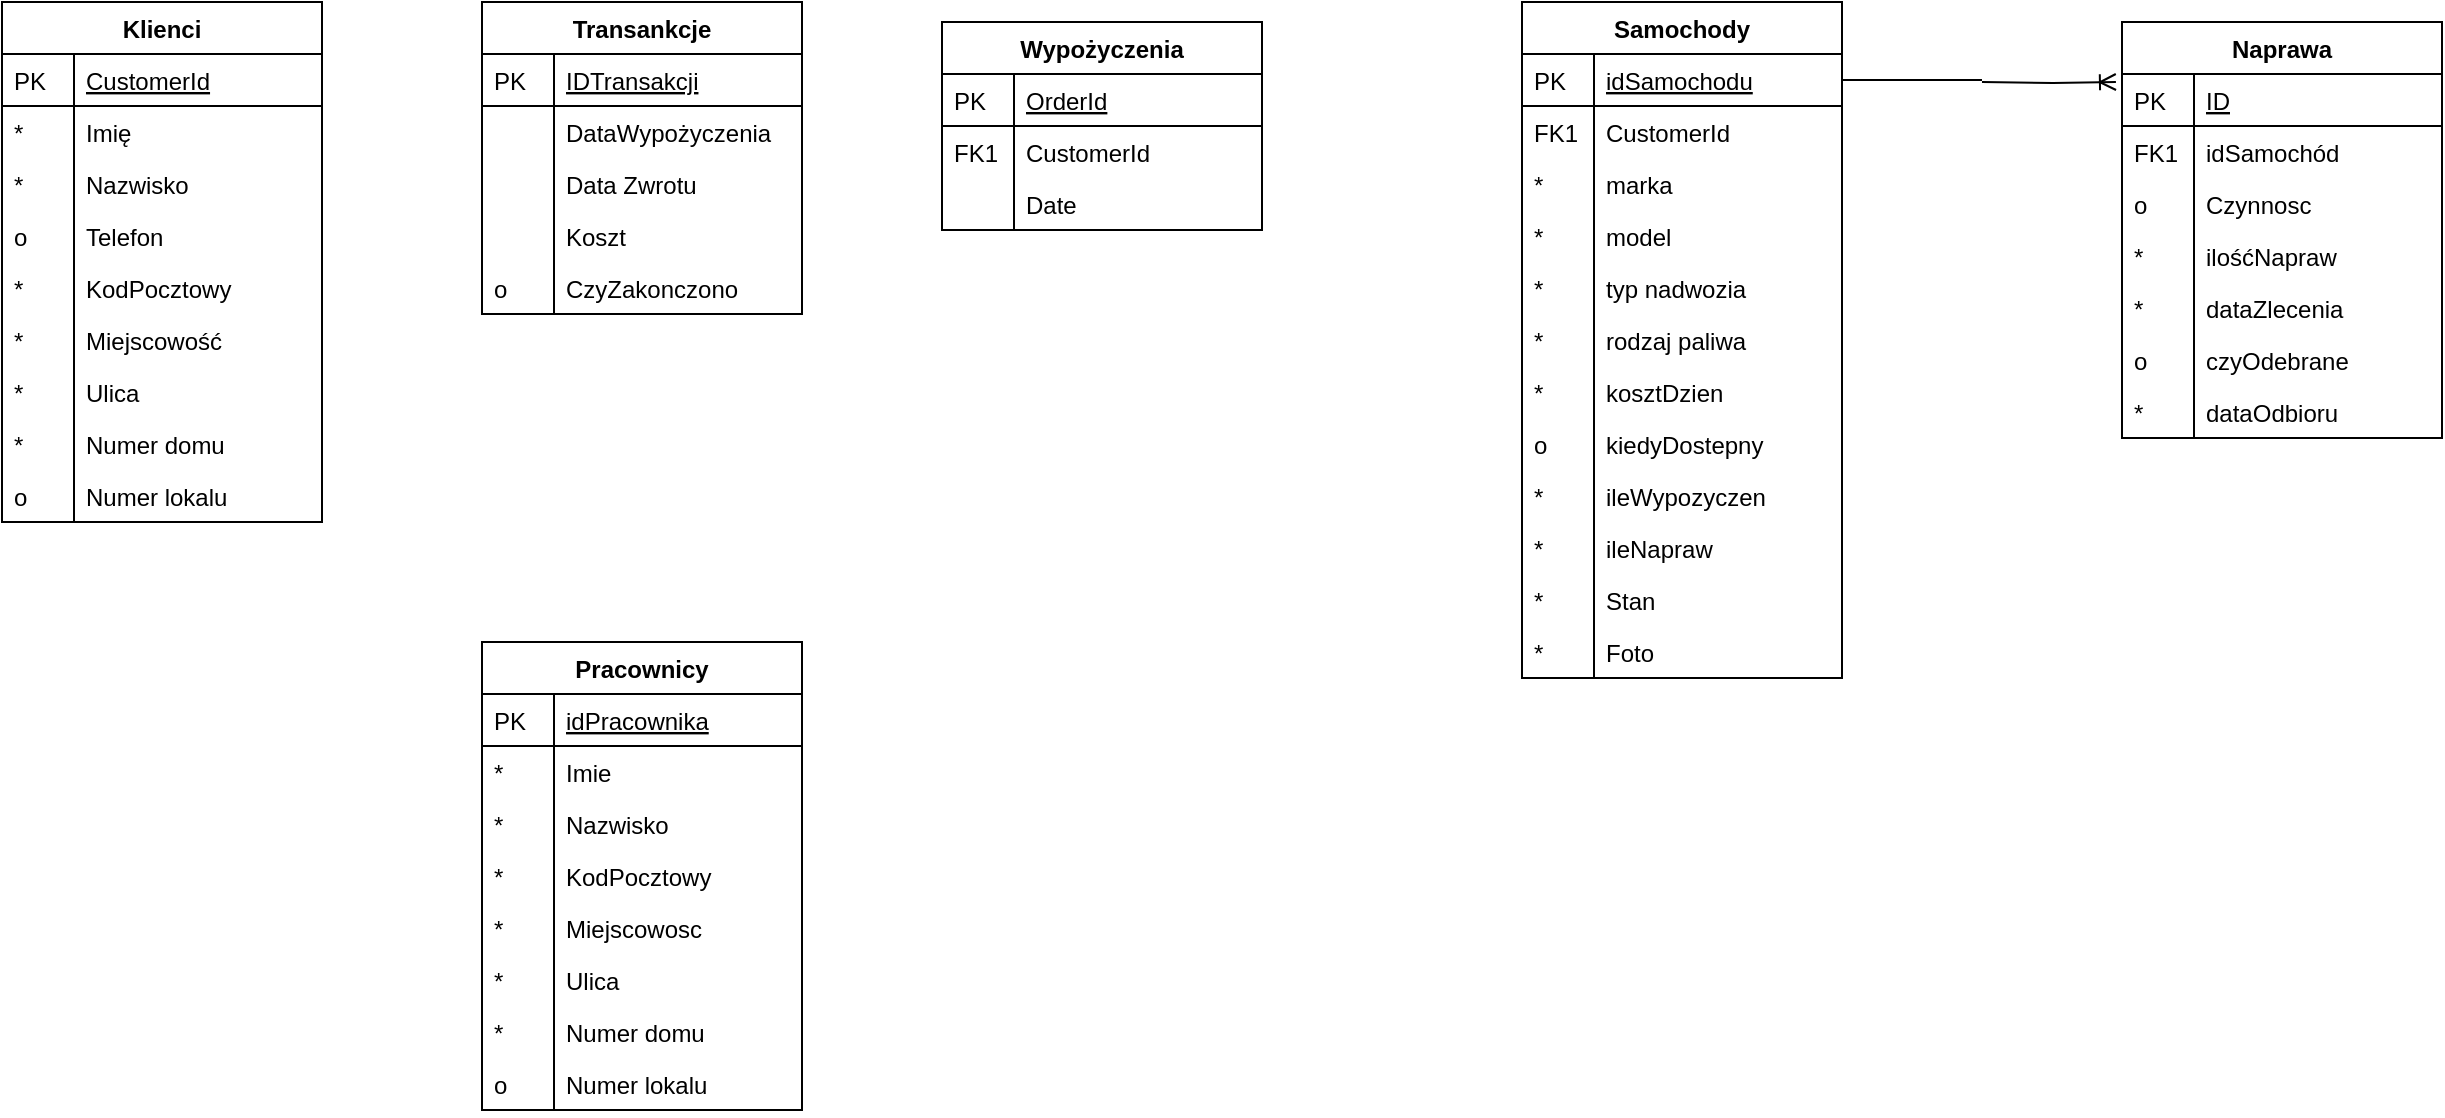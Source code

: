 <mxfile version="12.8.1" type="github"><diagram id="C5RBs43oDa-KdzZeNtuy" name="Page-1"><mxGraphModel dx="2370" dy="1242" grid="1" gridSize="10" guides="1" tooltips="1" connect="1" arrows="1" fold="1" page="1" pageScale="1" pageWidth="827" pageHeight="1169" math="0" shadow="0"><root><mxCell id="WIyWlLk6GJQsqaUBKTNV-0"/><mxCell id="WIyWlLk6GJQsqaUBKTNV-1" parent="WIyWlLk6GJQsqaUBKTNV-0"/><mxCell id="zkfFHV4jXpPFQw0GAbJ--51" value="Klienci" style="swimlane;fontStyle=1;childLayout=stackLayout;horizontal=1;startSize=26;horizontalStack=0;resizeParent=1;resizeLast=0;collapsible=1;marginBottom=0;rounded=0;shadow=0;strokeWidth=1;" parent="WIyWlLk6GJQsqaUBKTNV-1" vertex="1"><mxGeometry x="160" y="120" width="160" height="260" as="geometry"><mxRectangle x="20" y="80" width="160" height="26" as="alternateBounds"/></mxGeometry></mxCell><mxCell id="zkfFHV4jXpPFQw0GAbJ--52" value="CustomerId" style="shape=partialRectangle;top=0;left=0;right=0;bottom=1;align=left;verticalAlign=top;fillColor=none;spacingLeft=40;spacingRight=4;overflow=hidden;rotatable=0;points=[[0,0.5],[1,0.5]];portConstraint=eastwest;dropTarget=0;rounded=0;shadow=0;strokeWidth=1;fontStyle=4" parent="zkfFHV4jXpPFQw0GAbJ--51" vertex="1"><mxGeometry y="26" width="160" height="26" as="geometry"/></mxCell><mxCell id="zkfFHV4jXpPFQw0GAbJ--53" value="PK" style="shape=partialRectangle;top=0;left=0;bottom=0;fillColor=none;align=left;verticalAlign=top;spacingLeft=4;spacingRight=4;overflow=hidden;rotatable=0;points=[];portConstraint=eastwest;part=1;" parent="zkfFHV4jXpPFQw0GAbJ--52" vertex="1" connectable="0"><mxGeometry width="36" height="26" as="geometry"/></mxCell><mxCell id="zkfFHV4jXpPFQw0GAbJ--54" value="Imię&#10;" style="shape=partialRectangle;top=0;left=0;right=0;bottom=0;align=left;verticalAlign=top;fillColor=none;spacingLeft=40;spacingRight=4;overflow=hidden;rotatable=0;points=[[0,0.5],[1,0.5]];portConstraint=eastwest;dropTarget=0;rounded=0;shadow=0;strokeWidth=1;" parent="zkfFHV4jXpPFQw0GAbJ--51" vertex="1"><mxGeometry y="52" width="160" height="26" as="geometry"/></mxCell><mxCell id="zkfFHV4jXpPFQw0GAbJ--55" value="*" style="shape=partialRectangle;top=0;left=0;bottom=0;fillColor=none;align=left;verticalAlign=top;spacingLeft=4;spacingRight=4;overflow=hidden;rotatable=0;points=[];portConstraint=eastwest;part=1;" parent="zkfFHV4jXpPFQw0GAbJ--54" vertex="1" connectable="0"><mxGeometry width="36" height="26" as="geometry"/></mxCell><mxCell id="JCqGJ7-jf2H65FefX8HA-58" value="Nazwisko" style="shape=partialRectangle;top=0;left=0;right=0;bottom=0;align=left;verticalAlign=top;fillColor=none;spacingLeft=40;spacingRight=4;overflow=hidden;rotatable=0;points=[[0,0.5],[1,0.5]];portConstraint=eastwest;dropTarget=0;rounded=0;shadow=0;strokeWidth=1;" vertex="1" parent="zkfFHV4jXpPFQw0GAbJ--51"><mxGeometry y="78" width="160" height="26" as="geometry"/></mxCell><mxCell id="JCqGJ7-jf2H65FefX8HA-59" value="*" style="shape=partialRectangle;top=0;left=0;bottom=0;fillColor=none;align=left;verticalAlign=top;spacingLeft=4;spacingRight=4;overflow=hidden;rotatable=0;points=[];portConstraint=eastwest;part=1;" vertex="1" connectable="0" parent="JCqGJ7-jf2H65FefX8HA-58"><mxGeometry width="36" height="26" as="geometry"/></mxCell><mxCell id="JCqGJ7-jf2H65FefX8HA-60" value="Telefon" style="shape=partialRectangle;top=0;left=0;right=0;bottom=0;align=left;verticalAlign=top;fillColor=none;spacingLeft=40;spacingRight=4;overflow=hidden;rotatable=0;points=[[0,0.5],[1,0.5]];portConstraint=eastwest;dropTarget=0;rounded=0;shadow=0;strokeWidth=1;" vertex="1" parent="zkfFHV4jXpPFQw0GAbJ--51"><mxGeometry y="104" width="160" height="26" as="geometry"/></mxCell><mxCell id="JCqGJ7-jf2H65FefX8HA-61" value="o" style="shape=partialRectangle;top=0;left=0;bottom=0;fillColor=none;align=left;verticalAlign=top;spacingLeft=4;spacingRight=4;overflow=hidden;rotatable=0;points=[];portConstraint=eastwest;part=1;" vertex="1" connectable="0" parent="JCqGJ7-jf2H65FefX8HA-60"><mxGeometry width="36" height="26" as="geometry"/></mxCell><mxCell id="JCqGJ7-jf2H65FefX8HA-62" value="KodPocztowy" style="shape=partialRectangle;top=0;left=0;right=0;bottom=0;align=left;verticalAlign=top;fillColor=none;spacingLeft=40;spacingRight=4;overflow=hidden;rotatable=0;points=[[0,0.5],[1,0.5]];portConstraint=eastwest;dropTarget=0;rounded=0;shadow=0;strokeWidth=1;" vertex="1" parent="zkfFHV4jXpPFQw0GAbJ--51"><mxGeometry y="130" width="160" height="26" as="geometry"/></mxCell><mxCell id="JCqGJ7-jf2H65FefX8HA-63" value="*" style="shape=partialRectangle;top=0;left=0;bottom=0;fillColor=none;align=left;verticalAlign=top;spacingLeft=4;spacingRight=4;overflow=hidden;rotatable=0;points=[];portConstraint=eastwest;part=1;" vertex="1" connectable="0" parent="JCqGJ7-jf2H65FefX8HA-62"><mxGeometry width="36" height="26" as="geometry"/></mxCell><mxCell id="JCqGJ7-jf2H65FefX8HA-64" value="Miejscowość" style="shape=partialRectangle;top=0;left=0;right=0;bottom=0;align=left;verticalAlign=top;fillColor=none;spacingLeft=40;spacingRight=4;overflow=hidden;rotatable=0;points=[[0,0.5],[1,0.5]];portConstraint=eastwest;dropTarget=0;rounded=0;shadow=0;strokeWidth=1;" vertex="1" parent="zkfFHV4jXpPFQw0GAbJ--51"><mxGeometry y="156" width="160" height="26" as="geometry"/></mxCell><mxCell id="JCqGJ7-jf2H65FefX8HA-65" value="*" style="shape=partialRectangle;top=0;left=0;bottom=0;fillColor=none;align=left;verticalAlign=top;spacingLeft=4;spacingRight=4;overflow=hidden;rotatable=0;points=[];portConstraint=eastwest;part=1;" vertex="1" connectable="0" parent="JCqGJ7-jf2H65FefX8HA-64"><mxGeometry width="36" height="26" as="geometry"/></mxCell><mxCell id="JCqGJ7-jf2H65FefX8HA-66" value="Ulica" style="shape=partialRectangle;top=0;left=0;right=0;bottom=0;align=left;verticalAlign=top;fillColor=none;spacingLeft=40;spacingRight=4;overflow=hidden;rotatable=0;points=[[0,0.5],[1,0.5]];portConstraint=eastwest;dropTarget=0;rounded=0;shadow=0;strokeWidth=1;" vertex="1" parent="zkfFHV4jXpPFQw0GAbJ--51"><mxGeometry y="182" width="160" height="26" as="geometry"/></mxCell><mxCell id="JCqGJ7-jf2H65FefX8HA-67" value="*" style="shape=partialRectangle;top=0;left=0;bottom=0;fillColor=none;align=left;verticalAlign=top;spacingLeft=4;spacingRight=4;overflow=hidden;rotatable=0;points=[];portConstraint=eastwest;part=1;" vertex="1" connectable="0" parent="JCqGJ7-jf2H65FefX8HA-66"><mxGeometry width="36" height="26" as="geometry"/></mxCell><mxCell id="JCqGJ7-jf2H65FefX8HA-68" value="Numer domu" style="shape=partialRectangle;top=0;left=0;right=0;bottom=0;align=left;verticalAlign=top;fillColor=none;spacingLeft=40;spacingRight=4;overflow=hidden;rotatable=0;points=[[0,0.5],[1,0.5]];portConstraint=eastwest;dropTarget=0;rounded=0;shadow=0;strokeWidth=1;" vertex="1" parent="zkfFHV4jXpPFQw0GAbJ--51"><mxGeometry y="208" width="160" height="26" as="geometry"/></mxCell><mxCell id="JCqGJ7-jf2H65FefX8HA-69" value="*" style="shape=partialRectangle;top=0;left=0;bottom=0;fillColor=none;align=left;verticalAlign=top;spacingLeft=4;spacingRight=4;overflow=hidden;rotatable=0;points=[];portConstraint=eastwest;part=1;" vertex="1" connectable="0" parent="JCqGJ7-jf2H65FefX8HA-68"><mxGeometry width="36" height="26" as="geometry"/></mxCell><mxCell id="JCqGJ7-jf2H65FefX8HA-72" value="Numer lokalu" style="shape=partialRectangle;top=0;left=0;right=0;bottom=0;align=left;verticalAlign=top;fillColor=none;spacingLeft=40;spacingRight=4;overflow=hidden;rotatable=0;points=[[0,0.5],[1,0.5]];portConstraint=eastwest;dropTarget=0;rounded=0;shadow=0;strokeWidth=1;" vertex="1" parent="zkfFHV4jXpPFQw0GAbJ--51"><mxGeometry y="234" width="160" height="26" as="geometry"/></mxCell><mxCell id="JCqGJ7-jf2H65FefX8HA-73" value="o" style="shape=partialRectangle;top=0;left=0;bottom=0;fillColor=none;align=left;verticalAlign=top;spacingLeft=4;spacingRight=4;overflow=hidden;rotatable=0;points=[];portConstraint=eastwest;part=1;" vertex="1" connectable="0" parent="JCqGJ7-jf2H65FefX8HA-72"><mxGeometry width="36" height="26" as="geometry"/></mxCell><mxCell id="zkfFHV4jXpPFQw0GAbJ--56" value="Transankcje" style="swimlane;fontStyle=1;childLayout=stackLayout;horizontal=1;startSize=26;horizontalStack=0;resizeParent=1;resizeLast=0;collapsible=1;marginBottom=0;rounded=0;shadow=0;strokeWidth=1;" parent="WIyWlLk6GJQsqaUBKTNV-1" vertex="1"><mxGeometry x="400" y="120" width="160" height="156" as="geometry"><mxRectangle x="260" y="80" width="160" height="26" as="alternateBounds"/></mxGeometry></mxCell><mxCell id="zkfFHV4jXpPFQw0GAbJ--57" value="IDTransakcji" style="shape=partialRectangle;top=0;left=0;right=0;bottom=1;align=left;verticalAlign=top;fillColor=none;spacingLeft=40;spacingRight=4;overflow=hidden;rotatable=0;points=[[0,0.5],[1,0.5]];portConstraint=eastwest;dropTarget=0;rounded=0;shadow=0;strokeWidth=1;fontStyle=4" parent="zkfFHV4jXpPFQw0GAbJ--56" vertex="1"><mxGeometry y="26" width="160" height="26" as="geometry"/></mxCell><mxCell id="zkfFHV4jXpPFQw0GAbJ--58" value="PK" style="shape=partialRectangle;top=0;left=0;bottom=0;fillColor=none;align=left;verticalAlign=top;spacingLeft=4;spacingRight=4;overflow=hidden;rotatable=0;points=[];portConstraint=eastwest;part=1;" parent="zkfFHV4jXpPFQw0GAbJ--57" vertex="1" connectable="0"><mxGeometry width="36" height="26" as="geometry"/></mxCell><mxCell id="zkfFHV4jXpPFQw0GAbJ--59" value="DataWypożyczenia" style="shape=partialRectangle;top=0;left=0;right=0;bottom=0;align=left;verticalAlign=top;fillColor=none;spacingLeft=40;spacingRight=4;overflow=hidden;rotatable=0;points=[[0,0.5],[1,0.5]];portConstraint=eastwest;dropTarget=0;rounded=0;shadow=0;strokeWidth=1;" parent="zkfFHV4jXpPFQw0GAbJ--56" vertex="1"><mxGeometry y="52" width="160" height="26" as="geometry"/></mxCell><mxCell id="zkfFHV4jXpPFQw0GAbJ--60" value="" style="shape=partialRectangle;top=0;left=0;bottom=0;fillColor=none;align=left;verticalAlign=top;spacingLeft=4;spacingRight=4;overflow=hidden;rotatable=0;points=[];portConstraint=eastwest;part=1;" parent="zkfFHV4jXpPFQw0GAbJ--59" vertex="1" connectable="0"><mxGeometry width="36" height="26" as="geometry"/></mxCell><mxCell id="zkfFHV4jXpPFQw0GAbJ--61" value="Data Zwrotu" style="shape=partialRectangle;top=0;left=0;right=0;bottom=0;align=left;verticalAlign=top;fillColor=none;spacingLeft=40;spacingRight=4;overflow=hidden;rotatable=0;points=[[0,0.5],[1,0.5]];portConstraint=eastwest;dropTarget=0;rounded=0;shadow=0;strokeWidth=1;" parent="zkfFHV4jXpPFQw0GAbJ--56" vertex="1"><mxGeometry y="78" width="160" height="26" as="geometry"/></mxCell><mxCell id="zkfFHV4jXpPFQw0GAbJ--62" value="" style="shape=partialRectangle;top=0;left=0;bottom=0;fillColor=none;align=left;verticalAlign=top;spacingLeft=4;spacingRight=4;overflow=hidden;rotatable=0;points=[];portConstraint=eastwest;part=1;" parent="zkfFHV4jXpPFQw0GAbJ--61" vertex="1" connectable="0"><mxGeometry width="36" height="26" as="geometry"/></mxCell><mxCell id="JCqGJ7-jf2H65FefX8HA-78" value="Koszt" style="shape=partialRectangle;top=0;left=0;right=0;bottom=0;align=left;verticalAlign=top;fillColor=none;spacingLeft=40;spacingRight=4;overflow=hidden;rotatable=0;points=[[0,0.5],[1,0.5]];portConstraint=eastwest;dropTarget=0;rounded=0;shadow=0;strokeWidth=1;" vertex="1" parent="zkfFHV4jXpPFQw0GAbJ--56"><mxGeometry y="104" width="160" height="26" as="geometry"/></mxCell><mxCell id="JCqGJ7-jf2H65FefX8HA-79" value="" style="shape=partialRectangle;top=0;left=0;bottom=0;fillColor=none;align=left;verticalAlign=top;spacingLeft=4;spacingRight=4;overflow=hidden;rotatable=0;points=[];portConstraint=eastwest;part=1;" vertex="1" connectable="0" parent="JCqGJ7-jf2H65FefX8HA-78"><mxGeometry width="36" height="26" as="geometry"/></mxCell><mxCell id="JCqGJ7-jf2H65FefX8HA-80" value="CzyZakonczono" style="shape=partialRectangle;top=0;left=0;right=0;bottom=0;align=left;verticalAlign=top;fillColor=none;spacingLeft=40;spacingRight=4;overflow=hidden;rotatable=0;points=[[0,0.5],[1,0.5]];portConstraint=eastwest;dropTarget=0;rounded=0;shadow=0;strokeWidth=1;" vertex="1" parent="zkfFHV4jXpPFQw0GAbJ--56"><mxGeometry y="130" width="160" height="26" as="geometry"/></mxCell><mxCell id="JCqGJ7-jf2H65FefX8HA-81" value="o" style="shape=partialRectangle;top=0;left=0;bottom=0;fillColor=none;align=left;verticalAlign=top;spacingLeft=4;spacingRight=4;overflow=hidden;rotatable=0;points=[];portConstraint=eastwest;part=1;" vertex="1" connectable="0" parent="JCqGJ7-jf2H65FefX8HA-80"><mxGeometry width="36" height="26" as="geometry"/></mxCell><mxCell id="zkfFHV4jXpPFQw0GAbJ--64" value="Pracownicy" style="swimlane;fontStyle=1;childLayout=stackLayout;horizontal=1;startSize=26;horizontalStack=0;resizeParent=1;resizeLast=0;collapsible=1;marginBottom=0;rounded=0;shadow=0;strokeWidth=1;" parent="WIyWlLk6GJQsqaUBKTNV-1" vertex="1"><mxGeometry x="400" y="440" width="160" height="234" as="geometry"><mxRectangle x="260" y="270" width="160" height="26" as="alternateBounds"/></mxGeometry></mxCell><mxCell id="zkfFHV4jXpPFQw0GAbJ--65" value="idPracownika" style="shape=partialRectangle;top=0;left=0;right=0;bottom=1;align=left;verticalAlign=top;fillColor=none;spacingLeft=40;spacingRight=4;overflow=hidden;rotatable=0;points=[[0,0.5],[1,0.5]];portConstraint=eastwest;dropTarget=0;rounded=0;shadow=0;strokeWidth=1;fontStyle=4" parent="zkfFHV4jXpPFQw0GAbJ--64" vertex="1"><mxGeometry y="26" width="160" height="26" as="geometry"/></mxCell><mxCell id="zkfFHV4jXpPFQw0GAbJ--66" value="PK" style="shape=partialRectangle;top=0;left=0;bottom=0;fillColor=none;align=left;verticalAlign=top;spacingLeft=4;spacingRight=4;overflow=hidden;rotatable=0;points=[];portConstraint=eastwest;part=1;" parent="zkfFHV4jXpPFQw0GAbJ--65" vertex="1" connectable="0"><mxGeometry width="36" height="26" as="geometry"/></mxCell><mxCell id="zkfFHV4jXpPFQw0GAbJ--67" value="Imie" style="shape=partialRectangle;top=0;left=0;right=0;bottom=0;align=left;verticalAlign=top;fillColor=none;spacingLeft=40;spacingRight=4;overflow=hidden;rotatable=0;points=[[0,0.5],[1,0.5]];portConstraint=eastwest;dropTarget=0;rounded=0;shadow=0;strokeWidth=1;" parent="zkfFHV4jXpPFQw0GAbJ--64" vertex="1"><mxGeometry y="52" width="160" height="26" as="geometry"/></mxCell><mxCell id="zkfFHV4jXpPFQw0GAbJ--68" value="*" style="shape=partialRectangle;top=0;left=0;bottom=0;fillColor=none;align=left;verticalAlign=top;spacingLeft=4;spacingRight=4;overflow=hidden;rotatable=0;points=[];portConstraint=eastwest;part=1;" parent="zkfFHV4jXpPFQw0GAbJ--67" vertex="1" connectable="0"><mxGeometry width="36" height="26" as="geometry"/></mxCell><mxCell id="zkfFHV4jXpPFQw0GAbJ--69" value="Nazwisko" style="shape=partialRectangle;top=0;left=0;right=0;bottom=0;align=left;verticalAlign=top;fillColor=none;spacingLeft=40;spacingRight=4;overflow=hidden;rotatable=0;points=[[0,0.5],[1,0.5]];portConstraint=eastwest;dropTarget=0;rounded=0;shadow=0;strokeWidth=1;" parent="zkfFHV4jXpPFQw0GAbJ--64" vertex="1"><mxGeometry y="78" width="160" height="26" as="geometry"/></mxCell><mxCell id="zkfFHV4jXpPFQw0GAbJ--70" value="*" style="shape=partialRectangle;top=0;left=0;bottom=0;fillColor=none;align=left;verticalAlign=top;spacingLeft=4;spacingRight=4;overflow=hidden;rotatable=0;points=[];portConstraint=eastwest;part=1;" parent="zkfFHV4jXpPFQw0GAbJ--69" vertex="1" connectable="0"><mxGeometry width="36" height="26" as="geometry"/></mxCell><mxCell id="JCqGJ7-jf2H65FefX8HA-84" value="KodPocztowy" style="shape=partialRectangle;top=0;left=0;right=0;bottom=0;align=left;verticalAlign=top;fillColor=none;spacingLeft=40;spacingRight=4;overflow=hidden;rotatable=0;points=[[0,0.5],[1,0.5]];portConstraint=eastwest;dropTarget=0;rounded=0;shadow=0;strokeWidth=1;" vertex="1" parent="zkfFHV4jXpPFQw0GAbJ--64"><mxGeometry y="104" width="160" height="26" as="geometry"/></mxCell><mxCell id="JCqGJ7-jf2H65FefX8HA-85" value="*" style="shape=partialRectangle;top=0;left=0;bottom=0;fillColor=none;align=left;verticalAlign=top;spacingLeft=4;spacingRight=4;overflow=hidden;rotatable=0;points=[];portConstraint=eastwest;part=1;" vertex="1" connectable="0" parent="JCqGJ7-jf2H65FefX8HA-84"><mxGeometry width="36" height="26" as="geometry"/></mxCell><mxCell id="JCqGJ7-jf2H65FefX8HA-86" value="Miejscowosc" style="shape=partialRectangle;top=0;left=0;right=0;bottom=0;align=left;verticalAlign=top;fillColor=none;spacingLeft=40;spacingRight=4;overflow=hidden;rotatable=0;points=[[0,0.5],[1,0.5]];portConstraint=eastwest;dropTarget=0;rounded=0;shadow=0;strokeWidth=1;" vertex="1" parent="zkfFHV4jXpPFQw0GAbJ--64"><mxGeometry y="130" width="160" height="26" as="geometry"/></mxCell><mxCell id="JCqGJ7-jf2H65FefX8HA-87" value="*" style="shape=partialRectangle;top=0;left=0;bottom=0;fillColor=none;align=left;verticalAlign=top;spacingLeft=4;spacingRight=4;overflow=hidden;rotatable=0;points=[];portConstraint=eastwest;part=1;" vertex="1" connectable="0" parent="JCqGJ7-jf2H65FefX8HA-86"><mxGeometry width="36" height="26" as="geometry"/></mxCell><mxCell id="JCqGJ7-jf2H65FefX8HA-88" value="Ulica" style="shape=partialRectangle;top=0;left=0;right=0;bottom=0;align=left;verticalAlign=top;fillColor=none;spacingLeft=40;spacingRight=4;overflow=hidden;rotatable=0;points=[[0,0.5],[1,0.5]];portConstraint=eastwest;dropTarget=0;rounded=0;shadow=0;strokeWidth=1;" vertex="1" parent="zkfFHV4jXpPFQw0GAbJ--64"><mxGeometry y="156" width="160" height="26" as="geometry"/></mxCell><mxCell id="JCqGJ7-jf2H65FefX8HA-89" value="*" style="shape=partialRectangle;top=0;left=0;bottom=0;fillColor=none;align=left;verticalAlign=top;spacingLeft=4;spacingRight=4;overflow=hidden;rotatable=0;points=[];portConstraint=eastwest;part=1;" vertex="1" connectable="0" parent="JCqGJ7-jf2H65FefX8HA-88"><mxGeometry width="36" height="26" as="geometry"/></mxCell><mxCell id="JCqGJ7-jf2H65FefX8HA-90" value="Numer domu" style="shape=partialRectangle;top=0;left=0;right=0;bottom=0;align=left;verticalAlign=top;fillColor=none;spacingLeft=40;spacingRight=4;overflow=hidden;rotatable=0;points=[[0,0.5],[1,0.5]];portConstraint=eastwest;dropTarget=0;rounded=0;shadow=0;strokeWidth=1;" vertex="1" parent="zkfFHV4jXpPFQw0GAbJ--64"><mxGeometry y="182" width="160" height="26" as="geometry"/></mxCell><mxCell id="JCqGJ7-jf2H65FefX8HA-91" value="*" style="shape=partialRectangle;top=0;left=0;bottom=0;fillColor=none;align=left;verticalAlign=top;spacingLeft=4;spacingRight=4;overflow=hidden;rotatable=0;points=[];portConstraint=eastwest;part=1;" vertex="1" connectable="0" parent="JCqGJ7-jf2H65FefX8HA-90"><mxGeometry width="36" height="26" as="geometry"/></mxCell><mxCell id="JCqGJ7-jf2H65FefX8HA-92" value="Numer lokalu" style="shape=partialRectangle;top=0;left=0;right=0;bottom=0;align=left;verticalAlign=top;fillColor=none;spacingLeft=40;spacingRight=4;overflow=hidden;rotatable=0;points=[[0,0.5],[1,0.5]];portConstraint=eastwest;dropTarget=0;rounded=0;shadow=0;strokeWidth=1;" vertex="1" parent="zkfFHV4jXpPFQw0GAbJ--64"><mxGeometry y="208" width="160" height="26" as="geometry"/></mxCell><mxCell id="JCqGJ7-jf2H65FefX8HA-93" value="o" style="shape=partialRectangle;top=0;left=0;bottom=0;fillColor=none;align=left;verticalAlign=top;spacingLeft=4;spacingRight=4;overflow=hidden;rotatable=0;points=[];portConstraint=eastwest;part=1;" vertex="1" connectable="0" parent="JCqGJ7-jf2H65FefX8HA-92"><mxGeometry width="36" height="26" as="geometry"/></mxCell><mxCell id="JCqGJ7-jf2H65FefX8HA-7" value="Wypożyczenia" style="swimlane;fontStyle=1;childLayout=stackLayout;horizontal=1;startSize=26;horizontalStack=0;resizeParent=1;resizeLast=0;collapsible=1;marginBottom=0;rounded=0;shadow=0;strokeWidth=1;" vertex="1" parent="WIyWlLk6GJQsqaUBKTNV-1"><mxGeometry x="630" y="130" width="160" height="104" as="geometry"><mxRectangle x="260" y="80" width="160" height="26" as="alternateBounds"/></mxGeometry></mxCell><mxCell id="JCqGJ7-jf2H65FefX8HA-8" value="OrderId" style="shape=partialRectangle;top=0;left=0;right=0;bottom=1;align=left;verticalAlign=top;fillColor=none;spacingLeft=40;spacingRight=4;overflow=hidden;rotatable=0;points=[[0,0.5],[1,0.5]];portConstraint=eastwest;dropTarget=0;rounded=0;shadow=0;strokeWidth=1;fontStyle=4" vertex="1" parent="JCqGJ7-jf2H65FefX8HA-7"><mxGeometry y="26" width="160" height="26" as="geometry"/></mxCell><mxCell id="JCqGJ7-jf2H65FefX8HA-9" value="PK" style="shape=partialRectangle;top=0;left=0;bottom=0;fillColor=none;align=left;verticalAlign=top;spacingLeft=4;spacingRight=4;overflow=hidden;rotatable=0;points=[];portConstraint=eastwest;part=1;" vertex="1" connectable="0" parent="JCqGJ7-jf2H65FefX8HA-8"><mxGeometry width="36" height="26" as="geometry"/></mxCell><mxCell id="JCqGJ7-jf2H65FefX8HA-10" value="CustomerId" style="shape=partialRectangle;top=0;left=0;right=0;bottom=0;align=left;verticalAlign=top;fillColor=none;spacingLeft=40;spacingRight=4;overflow=hidden;rotatable=0;points=[[0,0.5],[1,0.5]];portConstraint=eastwest;dropTarget=0;rounded=0;shadow=0;strokeWidth=1;" vertex="1" parent="JCqGJ7-jf2H65FefX8HA-7"><mxGeometry y="52" width="160" height="26" as="geometry"/></mxCell><mxCell id="JCqGJ7-jf2H65FefX8HA-11" value="FK1" style="shape=partialRectangle;top=0;left=0;bottom=0;fillColor=none;align=left;verticalAlign=top;spacingLeft=4;spacingRight=4;overflow=hidden;rotatable=0;points=[];portConstraint=eastwest;part=1;" vertex="1" connectable="0" parent="JCqGJ7-jf2H65FefX8HA-10"><mxGeometry width="36" height="26" as="geometry"/></mxCell><mxCell id="JCqGJ7-jf2H65FefX8HA-12" value="Date" style="shape=partialRectangle;top=0;left=0;right=0;bottom=0;align=left;verticalAlign=top;fillColor=none;spacingLeft=40;spacingRight=4;overflow=hidden;rotatable=0;points=[[0,0.5],[1,0.5]];portConstraint=eastwest;dropTarget=0;rounded=0;shadow=0;strokeWidth=1;" vertex="1" parent="JCqGJ7-jf2H65FefX8HA-7"><mxGeometry y="78" width="160" height="26" as="geometry"/></mxCell><mxCell id="JCqGJ7-jf2H65FefX8HA-13" value="" style="shape=partialRectangle;top=0;left=0;bottom=0;fillColor=none;align=left;verticalAlign=top;spacingLeft=4;spacingRight=4;overflow=hidden;rotatable=0;points=[];portConstraint=eastwest;part=1;" vertex="1" connectable="0" parent="JCqGJ7-jf2H65FefX8HA-12"><mxGeometry width="36" height="26" as="geometry"/></mxCell><mxCell id="JCqGJ7-jf2H65FefX8HA-14" value="Samochody" style="swimlane;fontStyle=1;childLayout=stackLayout;horizontal=1;startSize=26;horizontalStack=0;resizeParent=1;resizeLast=0;collapsible=1;marginBottom=0;rounded=0;shadow=0;strokeWidth=1;" vertex="1" parent="WIyWlLk6GJQsqaUBKTNV-1"><mxGeometry x="920" y="120" width="160" height="338" as="geometry"><mxRectangle x="260" y="80" width="160" height="26" as="alternateBounds"/></mxGeometry></mxCell><mxCell id="JCqGJ7-jf2H65FefX8HA-15" value="idSamochodu" style="shape=partialRectangle;top=0;left=0;right=0;bottom=1;align=left;verticalAlign=top;fillColor=none;spacingLeft=40;spacingRight=4;overflow=hidden;rotatable=0;points=[[0,0.5],[1,0.5]];portConstraint=eastwest;dropTarget=0;rounded=0;shadow=0;strokeWidth=1;fontStyle=4" vertex="1" parent="JCqGJ7-jf2H65FefX8HA-14"><mxGeometry y="26" width="160" height="26" as="geometry"/></mxCell><mxCell id="JCqGJ7-jf2H65FefX8HA-16" value="PK" style="shape=partialRectangle;top=0;left=0;bottom=0;fillColor=none;align=left;verticalAlign=top;spacingLeft=4;spacingRight=4;overflow=hidden;rotatable=0;points=[];portConstraint=eastwest;part=1;" vertex="1" connectable="0" parent="JCqGJ7-jf2H65FefX8HA-15"><mxGeometry width="36" height="26" as="geometry"/></mxCell><mxCell id="JCqGJ7-jf2H65FefX8HA-17" value="CustomerId" style="shape=partialRectangle;top=0;left=0;right=0;bottom=0;align=left;verticalAlign=top;fillColor=none;spacingLeft=40;spacingRight=4;overflow=hidden;rotatable=0;points=[[0,0.5],[1,0.5]];portConstraint=eastwest;dropTarget=0;rounded=0;shadow=0;strokeWidth=1;" vertex="1" parent="JCqGJ7-jf2H65FefX8HA-14"><mxGeometry y="52" width="160" height="26" as="geometry"/></mxCell><mxCell id="JCqGJ7-jf2H65FefX8HA-18" value="FK1" style="shape=partialRectangle;top=0;left=0;bottom=0;fillColor=none;align=left;verticalAlign=top;spacingLeft=4;spacingRight=4;overflow=hidden;rotatable=0;points=[];portConstraint=eastwest;part=1;" vertex="1" connectable="0" parent="JCqGJ7-jf2H65FefX8HA-17"><mxGeometry width="36" height="26" as="geometry"/></mxCell><mxCell id="JCqGJ7-jf2H65FefX8HA-19" value="marka&#10;" style="shape=partialRectangle;top=0;left=0;right=0;bottom=0;align=left;verticalAlign=top;fillColor=none;spacingLeft=40;spacingRight=4;overflow=hidden;rotatable=0;points=[[0,0.5],[1,0.5]];portConstraint=eastwest;dropTarget=0;rounded=0;shadow=0;strokeWidth=1;" vertex="1" parent="JCqGJ7-jf2H65FefX8HA-14"><mxGeometry y="78" width="160" height="26" as="geometry"/></mxCell><mxCell id="JCqGJ7-jf2H65FefX8HA-20" value="*" style="shape=partialRectangle;top=0;left=0;bottom=0;fillColor=none;align=left;verticalAlign=top;spacingLeft=4;spacingRight=4;overflow=hidden;rotatable=0;points=[];portConstraint=eastwest;part=1;" vertex="1" connectable="0" parent="JCqGJ7-jf2H65FefX8HA-19"><mxGeometry width="36" height="26" as="geometry"/></mxCell><mxCell id="JCqGJ7-jf2H65FefX8HA-38" value="model" style="shape=partialRectangle;top=0;left=0;right=0;bottom=0;align=left;verticalAlign=top;fillColor=none;spacingLeft=40;spacingRight=4;overflow=hidden;rotatable=0;points=[[0,0.5],[1,0.5]];portConstraint=eastwest;dropTarget=0;rounded=0;shadow=0;strokeWidth=1;" vertex="1" parent="JCqGJ7-jf2H65FefX8HA-14"><mxGeometry y="104" width="160" height="26" as="geometry"/></mxCell><mxCell id="JCqGJ7-jf2H65FefX8HA-39" value="*" style="shape=partialRectangle;top=0;left=0;bottom=0;fillColor=none;align=left;verticalAlign=top;spacingLeft=4;spacingRight=4;overflow=hidden;rotatable=0;points=[];portConstraint=eastwest;part=1;" vertex="1" connectable="0" parent="JCqGJ7-jf2H65FefX8HA-38"><mxGeometry width="36" height="26" as="geometry"/></mxCell><mxCell id="JCqGJ7-jf2H65FefX8HA-40" value="typ nadwozia" style="shape=partialRectangle;top=0;left=0;right=0;bottom=0;align=left;verticalAlign=top;fillColor=none;spacingLeft=40;spacingRight=4;overflow=hidden;rotatable=0;points=[[0,0.5],[1,0.5]];portConstraint=eastwest;dropTarget=0;rounded=0;shadow=0;strokeWidth=1;" vertex="1" parent="JCqGJ7-jf2H65FefX8HA-14"><mxGeometry y="130" width="160" height="26" as="geometry"/></mxCell><mxCell id="JCqGJ7-jf2H65FefX8HA-41" value="*" style="shape=partialRectangle;top=0;left=0;bottom=0;fillColor=none;align=left;verticalAlign=top;spacingLeft=4;spacingRight=4;overflow=hidden;rotatable=0;points=[];portConstraint=eastwest;part=1;" vertex="1" connectable="0" parent="JCqGJ7-jf2H65FefX8HA-40"><mxGeometry width="36" height="26" as="geometry"/></mxCell><mxCell id="JCqGJ7-jf2H65FefX8HA-42" value="rodzaj paliwa" style="shape=partialRectangle;top=0;left=0;right=0;bottom=0;align=left;verticalAlign=top;fillColor=none;spacingLeft=40;spacingRight=4;overflow=hidden;rotatable=0;points=[[0,0.5],[1,0.5]];portConstraint=eastwest;dropTarget=0;rounded=0;shadow=0;strokeWidth=1;" vertex="1" parent="JCqGJ7-jf2H65FefX8HA-14"><mxGeometry y="156" width="160" height="26" as="geometry"/></mxCell><mxCell id="JCqGJ7-jf2H65FefX8HA-43" value="*" style="shape=partialRectangle;top=0;left=0;bottom=0;fillColor=none;align=left;verticalAlign=top;spacingLeft=4;spacingRight=4;overflow=hidden;rotatable=0;points=[];portConstraint=eastwest;part=1;" vertex="1" connectable="0" parent="JCqGJ7-jf2H65FefX8HA-42"><mxGeometry width="36" height="26" as="geometry"/></mxCell><mxCell id="JCqGJ7-jf2H65FefX8HA-44" value="kosztDzien" style="shape=partialRectangle;top=0;left=0;right=0;bottom=0;align=left;verticalAlign=top;fillColor=none;spacingLeft=40;spacingRight=4;overflow=hidden;rotatable=0;points=[[0,0.5],[1,0.5]];portConstraint=eastwest;dropTarget=0;rounded=0;shadow=0;strokeWidth=1;" vertex="1" parent="JCqGJ7-jf2H65FefX8HA-14"><mxGeometry y="182" width="160" height="26" as="geometry"/></mxCell><mxCell id="JCqGJ7-jf2H65FefX8HA-45" value="*" style="shape=partialRectangle;top=0;left=0;bottom=0;fillColor=none;align=left;verticalAlign=top;spacingLeft=4;spacingRight=4;overflow=hidden;rotatable=0;points=[];portConstraint=eastwest;part=1;" vertex="1" connectable="0" parent="JCqGJ7-jf2H65FefX8HA-44"><mxGeometry width="36" height="26" as="geometry"/></mxCell><mxCell id="JCqGJ7-jf2H65FefX8HA-46" value="kiedyDostepny&#10;" style="shape=partialRectangle;top=0;left=0;right=0;bottom=0;align=left;verticalAlign=top;fillColor=none;spacingLeft=40;spacingRight=4;overflow=hidden;rotatable=0;points=[[0,0.5],[1,0.5]];portConstraint=eastwest;dropTarget=0;rounded=0;shadow=0;strokeWidth=1;" vertex="1" parent="JCqGJ7-jf2H65FefX8HA-14"><mxGeometry y="208" width="160" height="26" as="geometry"/></mxCell><mxCell id="JCqGJ7-jf2H65FefX8HA-47" value="o" style="shape=partialRectangle;top=0;left=0;bottom=0;fillColor=none;align=left;verticalAlign=top;spacingLeft=4;spacingRight=4;overflow=hidden;rotatable=0;points=[];portConstraint=eastwest;part=1;" vertex="1" connectable="0" parent="JCqGJ7-jf2H65FefX8HA-46"><mxGeometry width="36" height="26" as="geometry"/></mxCell><mxCell id="JCqGJ7-jf2H65FefX8HA-48" value="ileWypozyczen" style="shape=partialRectangle;top=0;left=0;right=0;bottom=0;align=left;verticalAlign=top;fillColor=none;spacingLeft=40;spacingRight=4;overflow=hidden;rotatable=0;points=[[0,0.5],[1,0.5]];portConstraint=eastwest;dropTarget=0;rounded=0;shadow=0;strokeWidth=1;" vertex="1" parent="JCqGJ7-jf2H65FefX8HA-14"><mxGeometry y="234" width="160" height="26" as="geometry"/></mxCell><mxCell id="JCqGJ7-jf2H65FefX8HA-49" value="*" style="shape=partialRectangle;top=0;left=0;bottom=0;fillColor=none;align=left;verticalAlign=top;spacingLeft=4;spacingRight=4;overflow=hidden;rotatable=0;points=[];portConstraint=eastwest;part=1;" vertex="1" connectable="0" parent="JCqGJ7-jf2H65FefX8HA-48"><mxGeometry width="36" height="26" as="geometry"/></mxCell><mxCell id="JCqGJ7-jf2H65FefX8HA-50" value="ileNapraw" style="shape=partialRectangle;top=0;left=0;right=0;bottom=0;align=left;verticalAlign=top;fillColor=none;spacingLeft=40;spacingRight=4;overflow=hidden;rotatable=0;points=[[0,0.5],[1,0.5]];portConstraint=eastwest;dropTarget=0;rounded=0;shadow=0;strokeWidth=1;" vertex="1" parent="JCqGJ7-jf2H65FefX8HA-14"><mxGeometry y="260" width="160" height="26" as="geometry"/></mxCell><mxCell id="JCqGJ7-jf2H65FefX8HA-51" value="*" style="shape=partialRectangle;top=0;left=0;bottom=0;fillColor=none;align=left;verticalAlign=top;spacingLeft=4;spacingRight=4;overflow=hidden;rotatable=0;points=[];portConstraint=eastwest;part=1;" vertex="1" connectable="0" parent="JCqGJ7-jf2H65FefX8HA-50"><mxGeometry width="36" height="26" as="geometry"/></mxCell><mxCell id="JCqGJ7-jf2H65FefX8HA-52" value="Stan" style="shape=partialRectangle;top=0;left=0;right=0;bottom=0;align=left;verticalAlign=top;fillColor=none;spacingLeft=40;spacingRight=4;overflow=hidden;rotatable=0;points=[[0,0.5],[1,0.5]];portConstraint=eastwest;dropTarget=0;rounded=0;shadow=0;strokeWidth=1;" vertex="1" parent="JCqGJ7-jf2H65FefX8HA-14"><mxGeometry y="286" width="160" height="26" as="geometry"/></mxCell><mxCell id="JCqGJ7-jf2H65FefX8HA-53" value="*" style="shape=partialRectangle;top=0;left=0;bottom=0;fillColor=none;align=left;verticalAlign=top;spacingLeft=4;spacingRight=4;overflow=hidden;rotatable=0;points=[];portConstraint=eastwest;part=1;" vertex="1" connectable="0" parent="JCqGJ7-jf2H65FefX8HA-52"><mxGeometry width="36" height="26" as="geometry"/></mxCell><mxCell id="JCqGJ7-jf2H65FefX8HA-56" value="Foto" style="shape=partialRectangle;top=0;left=0;right=0;bottom=0;align=left;verticalAlign=top;fillColor=none;spacingLeft=40;spacingRight=4;overflow=hidden;rotatable=0;points=[[0,0.5],[1,0.5]];portConstraint=eastwest;dropTarget=0;rounded=0;shadow=0;strokeWidth=1;" vertex="1" parent="JCqGJ7-jf2H65FefX8HA-14"><mxGeometry y="312" width="160" height="26" as="geometry"/></mxCell><mxCell id="JCqGJ7-jf2H65FefX8HA-57" value="*" style="shape=partialRectangle;top=0;left=0;bottom=0;fillColor=none;align=left;verticalAlign=top;spacingLeft=4;spacingRight=4;overflow=hidden;rotatable=0;points=[];portConstraint=eastwest;part=1;" vertex="1" connectable="0" parent="JCqGJ7-jf2H65FefX8HA-56"><mxGeometry width="36" height="26" as="geometry"/></mxCell><mxCell id="JCqGJ7-jf2H65FefX8HA-21" value="Naprawa" style="swimlane;fontStyle=1;childLayout=stackLayout;horizontal=1;startSize=26;horizontalStack=0;resizeParent=1;resizeLast=0;collapsible=1;marginBottom=0;rounded=0;shadow=0;strokeWidth=1;" vertex="1" parent="WIyWlLk6GJQsqaUBKTNV-1"><mxGeometry x="1220" y="130" width="160" height="208" as="geometry"><mxRectangle x="260" y="80" width="160" height="26" as="alternateBounds"/></mxGeometry></mxCell><mxCell id="JCqGJ7-jf2H65FefX8HA-22" value="ID" style="shape=partialRectangle;top=0;left=0;right=0;bottom=1;align=left;verticalAlign=top;fillColor=none;spacingLeft=40;spacingRight=4;overflow=hidden;rotatable=0;points=[[0,0.5],[1,0.5]];portConstraint=eastwest;dropTarget=0;rounded=0;shadow=0;strokeWidth=1;fontStyle=4" vertex="1" parent="JCqGJ7-jf2H65FefX8HA-21"><mxGeometry y="26" width="160" height="26" as="geometry"/></mxCell><mxCell id="JCqGJ7-jf2H65FefX8HA-23" value="PK" style="shape=partialRectangle;top=0;left=0;bottom=0;fillColor=none;align=left;verticalAlign=top;spacingLeft=4;spacingRight=4;overflow=hidden;rotatable=0;points=[];portConstraint=eastwest;part=1;" vertex="1" connectable="0" parent="JCqGJ7-jf2H65FefX8HA-22"><mxGeometry width="36" height="26" as="geometry"/></mxCell><mxCell id="JCqGJ7-jf2H65FefX8HA-24" value="idSamochód" style="shape=partialRectangle;top=0;left=0;right=0;bottom=0;align=left;verticalAlign=top;fillColor=none;spacingLeft=40;spacingRight=4;overflow=hidden;rotatable=0;points=[[0,0.5],[1,0.5]];portConstraint=eastwest;dropTarget=0;rounded=0;shadow=0;strokeWidth=1;" vertex="1" parent="JCqGJ7-jf2H65FefX8HA-21"><mxGeometry y="52" width="160" height="26" as="geometry"/></mxCell><mxCell id="JCqGJ7-jf2H65FefX8HA-25" value="FK1" style="shape=partialRectangle;top=0;left=0;bottom=0;fillColor=none;align=left;verticalAlign=top;spacingLeft=4;spacingRight=4;overflow=hidden;rotatable=0;points=[];portConstraint=eastwest;part=1;" vertex="1" connectable="0" parent="JCqGJ7-jf2H65FefX8HA-24"><mxGeometry width="36" height="26" as="geometry"/></mxCell><mxCell id="JCqGJ7-jf2H65FefX8HA-26" value="Czynnosc" style="shape=partialRectangle;top=0;left=0;right=0;bottom=0;align=left;verticalAlign=top;fillColor=none;spacingLeft=40;spacingRight=4;overflow=hidden;rotatable=0;points=[[0,0.5],[1,0.5]];portConstraint=eastwest;dropTarget=0;rounded=0;shadow=0;strokeWidth=1;" vertex="1" parent="JCqGJ7-jf2H65FefX8HA-21"><mxGeometry y="78" width="160" height="26" as="geometry"/></mxCell><mxCell id="JCqGJ7-jf2H65FefX8HA-27" value="o" style="shape=partialRectangle;top=0;left=0;bottom=0;fillColor=none;align=left;verticalAlign=top;spacingLeft=4;spacingRight=4;overflow=hidden;rotatable=0;points=[];portConstraint=eastwest;part=1;" vertex="1" connectable="0" parent="JCqGJ7-jf2H65FefX8HA-26"><mxGeometry width="36" height="26" as="geometry"/></mxCell><mxCell id="JCqGJ7-jf2H65FefX8HA-28" value="ilośćNapraw" style="shape=partialRectangle;top=0;left=0;right=0;bottom=0;align=left;verticalAlign=top;fillColor=none;spacingLeft=40;spacingRight=4;overflow=hidden;rotatable=0;points=[[0,0.5],[1,0.5]];portConstraint=eastwest;dropTarget=0;rounded=0;shadow=0;strokeWidth=1;" vertex="1" parent="JCqGJ7-jf2H65FefX8HA-21"><mxGeometry y="104" width="160" height="26" as="geometry"/></mxCell><mxCell id="JCqGJ7-jf2H65FefX8HA-29" value="*" style="shape=partialRectangle;top=0;left=0;bottom=0;fillColor=none;align=left;verticalAlign=top;spacingLeft=4;spacingRight=4;overflow=hidden;rotatable=0;points=[];portConstraint=eastwest;part=1;" vertex="1" connectable="0" parent="JCqGJ7-jf2H65FefX8HA-28"><mxGeometry width="36" height="26" as="geometry"/></mxCell><mxCell id="JCqGJ7-jf2H65FefX8HA-30" value="dataZlecenia" style="shape=partialRectangle;top=0;left=0;right=0;bottom=0;align=left;verticalAlign=top;fillColor=none;spacingLeft=40;spacingRight=4;overflow=hidden;rotatable=0;points=[[0,0.5],[1,0.5]];portConstraint=eastwest;dropTarget=0;rounded=0;shadow=0;strokeWidth=1;" vertex="1" parent="JCqGJ7-jf2H65FefX8HA-21"><mxGeometry y="130" width="160" height="26" as="geometry"/></mxCell><mxCell id="JCqGJ7-jf2H65FefX8HA-31" value="*" style="shape=partialRectangle;top=0;left=0;bottom=0;fillColor=none;align=left;verticalAlign=top;spacingLeft=4;spacingRight=4;overflow=hidden;rotatable=0;points=[];portConstraint=eastwest;part=1;" vertex="1" connectable="0" parent="JCqGJ7-jf2H65FefX8HA-30"><mxGeometry width="36" height="26" as="geometry"/></mxCell><mxCell id="JCqGJ7-jf2H65FefX8HA-32" value="czyOdebrane" style="shape=partialRectangle;top=0;left=0;right=0;bottom=0;align=left;verticalAlign=top;fillColor=none;spacingLeft=40;spacingRight=4;overflow=hidden;rotatable=0;points=[[0,0.5],[1,0.5]];portConstraint=eastwest;dropTarget=0;rounded=0;shadow=0;strokeWidth=1;" vertex="1" parent="JCqGJ7-jf2H65FefX8HA-21"><mxGeometry y="156" width="160" height="26" as="geometry"/></mxCell><mxCell id="JCqGJ7-jf2H65FefX8HA-33" value="o" style="shape=partialRectangle;top=0;left=0;bottom=0;fillColor=none;align=left;verticalAlign=top;spacingLeft=4;spacingRight=4;overflow=hidden;rotatable=0;points=[];portConstraint=eastwest;part=1;" vertex="1" connectable="0" parent="JCqGJ7-jf2H65FefX8HA-32"><mxGeometry width="36" height="26" as="geometry"/></mxCell><mxCell id="JCqGJ7-jf2H65FefX8HA-34" value="dataOdbioru" style="shape=partialRectangle;top=0;left=0;right=0;bottom=0;align=left;verticalAlign=top;fillColor=none;spacingLeft=40;spacingRight=4;overflow=hidden;rotatable=0;points=[[0,0.5],[1,0.5]];portConstraint=eastwest;dropTarget=0;rounded=0;shadow=0;strokeWidth=1;" vertex="1" parent="JCqGJ7-jf2H65FefX8HA-21"><mxGeometry y="182" width="160" height="26" as="geometry"/></mxCell><mxCell id="JCqGJ7-jf2H65FefX8HA-35" value="*" style="shape=partialRectangle;top=0;left=0;bottom=0;fillColor=none;align=left;verticalAlign=top;spacingLeft=4;spacingRight=4;overflow=hidden;rotatable=0;points=[];portConstraint=eastwest;part=1;" vertex="1" connectable="0" parent="JCqGJ7-jf2H65FefX8HA-34"><mxGeometry width="36" height="26" as="geometry"/></mxCell><mxCell id="JCqGJ7-jf2H65FefX8HA-36" style="edgeStyle=orthogonalEdgeStyle;rounded=0;orthogonalLoop=1;jettySize=auto;html=1;entryX=-0.019;entryY=0.154;entryDx=0;entryDy=0;entryPerimeter=0;endArrow=ERoneToMany;endFill=0;" edge="1" parent="WIyWlLk6GJQsqaUBKTNV-1" target="JCqGJ7-jf2H65FefX8HA-22"><mxGeometry relative="1" as="geometry"><mxPoint x="1150" y="160" as="sourcePoint"/></mxGeometry></mxCell><mxCell id="JCqGJ7-jf2H65FefX8HA-37" style="edgeStyle=orthogonalEdgeStyle;rounded=0;orthogonalLoop=1;jettySize=auto;html=1;exitX=1;exitY=0.5;exitDx=0;exitDy=0;endArrow=none;endFill=0;" edge="1" parent="WIyWlLk6GJQsqaUBKTNV-1" source="JCqGJ7-jf2H65FefX8HA-15"><mxGeometry relative="1" as="geometry"><mxPoint x="1150" y="159" as="targetPoint"/></mxGeometry></mxCell></root></mxGraphModel></diagram></mxfile>